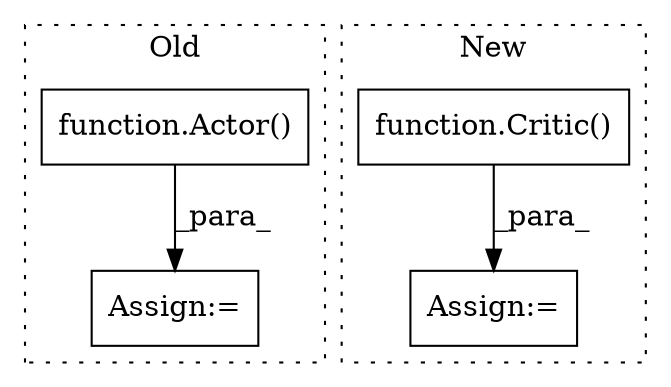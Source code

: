 digraph G {
subgraph cluster0 {
1 [label="function.Actor()" a="75" s="11142,11174" l="6,1" shape="box"];
4 [label="Assign:=" a="68" s="11139" l="3" shape="box"];
label = "Old";
style="dotted";
}
subgraph cluster1 {
2 [label="function.Critic()" a="75" s="15000,15048" l="7,1" shape="box"];
3 [label="Assign:=" a="68" s="15246" l="3" shape="box"];
label = "New";
style="dotted";
}
1 -> 4 [label="_para_"];
2 -> 3 [label="_para_"];
}